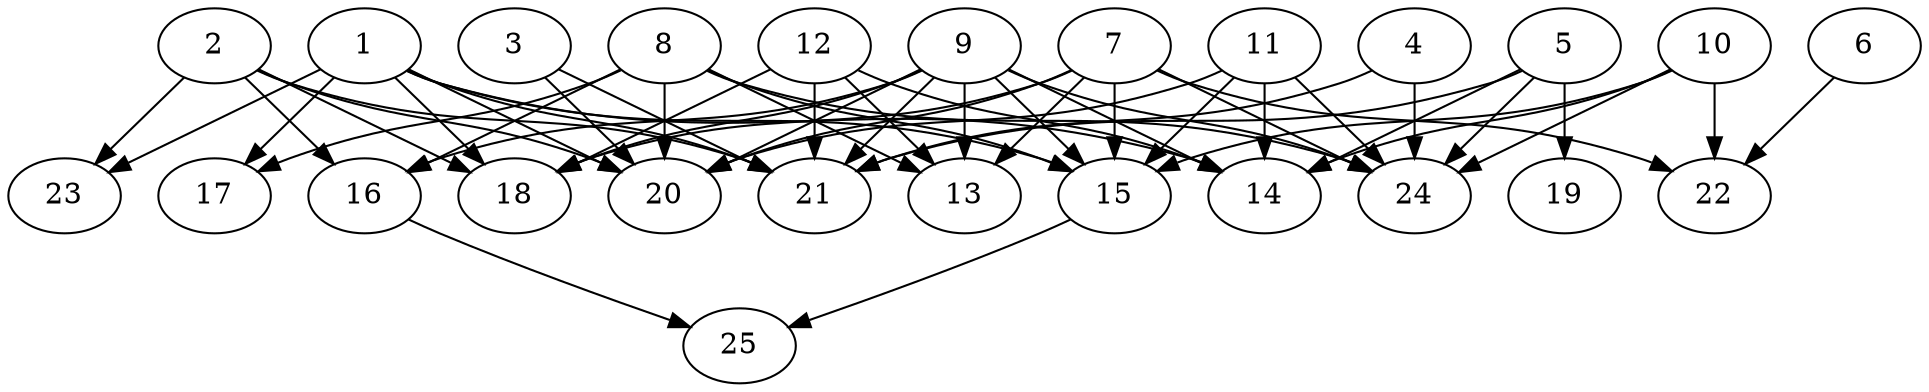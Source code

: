 // DAG automatically generated by daggen at Thu Oct  3 14:00:39 2019
// ./daggen --dot -n 25 --ccr 0.4 --fat 0.9 --regular 0.7 --density 0.6 --mindata 5242880 --maxdata 52428800 
digraph G {
  1 [size="113487360", alpha="0.03", expect_size="45394944"] 
  1 -> 14 [size ="45394944"]
  1 -> 15 [size ="45394944"]
  1 -> 17 [size ="45394944"]
  1 -> 18 [size ="45394944"]
  1 -> 20 [size ="45394944"]
  1 -> 21 [size ="45394944"]
  1 -> 23 [size ="45394944"]
  2 [size="60505600", alpha="0.19", expect_size="24202240"] 
  2 -> 16 [size ="24202240"]
  2 -> 18 [size ="24202240"]
  2 -> 20 [size ="24202240"]
  2 -> 21 [size ="24202240"]
  2 -> 23 [size ="24202240"]
  3 [size="106641920", alpha="0.18", expect_size="42656768"] 
  3 -> 20 [size ="42656768"]
  3 -> 21 [size ="42656768"]
  4 [size="70005760", alpha="0.15", expect_size="28002304"] 
  4 -> 21 [size ="28002304"]
  4 -> 24 [size ="28002304"]
  5 [size="100428800", alpha="0.03", expect_size="40171520"] 
  5 -> 14 [size ="40171520"]
  5 -> 19 [size ="40171520"]
  5 -> 21 [size ="40171520"]
  5 -> 24 [size ="40171520"]
  6 [size="30389760", alpha="0.13", expect_size="12155904"] 
  6 -> 22 [size ="12155904"]
  7 [size="13655040", alpha="0.08", expect_size="5462016"] 
  7 -> 13 [size ="5462016"]
  7 -> 15 [size ="5462016"]
  7 -> 18 [size ="5462016"]
  7 -> 20 [size ="5462016"]
  7 -> 22 [size ="5462016"]
  7 -> 24 [size ="5462016"]
  8 [size="28241920", alpha="0.18", expect_size="11296768"] 
  8 -> 13 [size ="11296768"]
  8 -> 15 [size ="11296768"]
  8 -> 16 [size ="11296768"]
  8 -> 17 [size ="11296768"]
  8 -> 20 [size ="11296768"]
  8 -> 24 [size ="11296768"]
  9 [size="61990400", alpha="0.00", expect_size="24796160"] 
  9 -> 13 [size ="24796160"]
  9 -> 14 [size ="24796160"]
  9 -> 15 [size ="24796160"]
  9 -> 16 [size ="24796160"]
  9 -> 18 [size ="24796160"]
  9 -> 20 [size ="24796160"]
  9 -> 21 [size ="24796160"]
  9 -> 24 [size ="24796160"]
  10 [size="81602560", alpha="0.00", expect_size="32641024"] 
  10 -> 14 [size ="32641024"]
  10 -> 15 [size ="32641024"]
  10 -> 22 [size ="32641024"]
  10 -> 24 [size ="32641024"]
  11 [size="108395520", alpha="0.12", expect_size="43358208"] 
  11 -> 14 [size ="43358208"]
  11 -> 15 [size ="43358208"]
  11 -> 20 [size ="43358208"]
  11 -> 24 [size ="43358208"]
  12 [size="126837760", alpha="0.06", expect_size="50735104"] 
  12 -> 13 [size ="50735104"]
  12 -> 14 [size ="50735104"]
  12 -> 18 [size ="50735104"]
  12 -> 21 [size ="50735104"]
  13 [size="118607360", alpha="0.12", expect_size="47442944"] 
  14 [size="106739200", alpha="0.16", expect_size="42695680"] 
  15 [size="80051200", alpha="0.20", expect_size="32020480"] 
  15 -> 25 [size ="32020480"]
  16 [size="97720320", alpha="0.13", expect_size="39088128"] 
  16 -> 25 [size ="39088128"]
  17 [size="57090560", alpha="0.00", expect_size="22836224"] 
  18 [size="103690240", alpha="0.17", expect_size="41476096"] 
  19 [size="90257920", alpha="0.20", expect_size="36103168"] 
  20 [size="91548160", alpha="0.03", expect_size="36619264"] 
  21 [size="94315520", alpha="0.03", expect_size="37726208"] 
  22 [size="47592960", alpha="0.11", expect_size="19037184"] 
  23 [size="84897280", alpha="0.15", expect_size="33958912"] 
  24 [size="38551040", alpha="0.08", expect_size="15420416"] 
  25 [size="13493760", alpha="0.17", expect_size="5397504"] 
}
